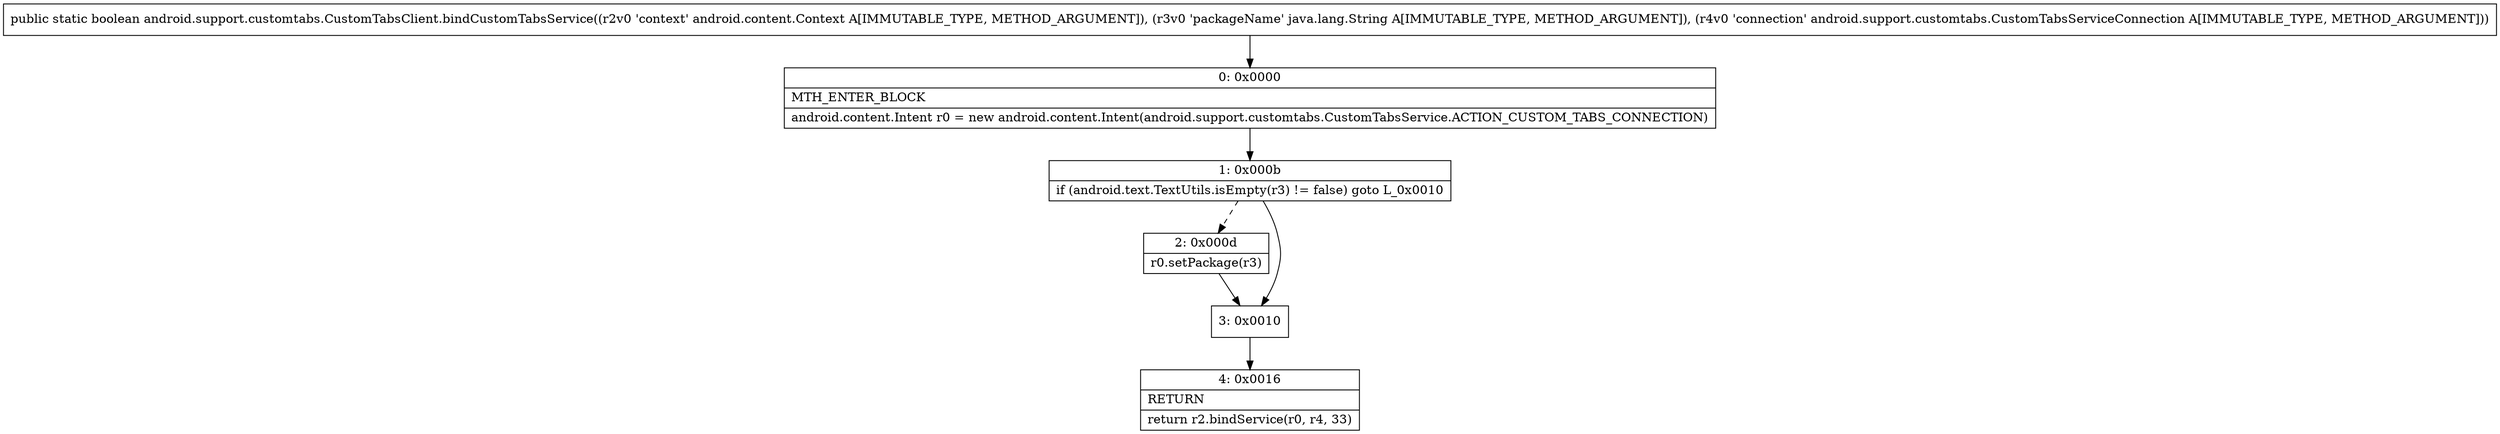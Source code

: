 digraph "CFG forandroid.support.customtabs.CustomTabsClient.bindCustomTabsService(Landroid\/content\/Context;Ljava\/lang\/String;Landroid\/support\/customtabs\/CustomTabsServiceConnection;)Z" {
Node_0 [shape=record,label="{0\:\ 0x0000|MTH_ENTER_BLOCK\l|android.content.Intent r0 = new android.content.Intent(android.support.customtabs.CustomTabsService.ACTION_CUSTOM_TABS_CONNECTION)\l}"];
Node_1 [shape=record,label="{1\:\ 0x000b|if (android.text.TextUtils.isEmpty(r3) != false) goto L_0x0010\l}"];
Node_2 [shape=record,label="{2\:\ 0x000d|r0.setPackage(r3)\l}"];
Node_3 [shape=record,label="{3\:\ 0x0010}"];
Node_4 [shape=record,label="{4\:\ 0x0016|RETURN\l|return r2.bindService(r0, r4, 33)\l}"];
MethodNode[shape=record,label="{public static boolean android.support.customtabs.CustomTabsClient.bindCustomTabsService((r2v0 'context' android.content.Context A[IMMUTABLE_TYPE, METHOD_ARGUMENT]), (r3v0 'packageName' java.lang.String A[IMMUTABLE_TYPE, METHOD_ARGUMENT]), (r4v0 'connection' android.support.customtabs.CustomTabsServiceConnection A[IMMUTABLE_TYPE, METHOD_ARGUMENT])) }"];
MethodNode -> Node_0;
Node_0 -> Node_1;
Node_1 -> Node_2[style=dashed];
Node_1 -> Node_3;
Node_2 -> Node_3;
Node_3 -> Node_4;
}

